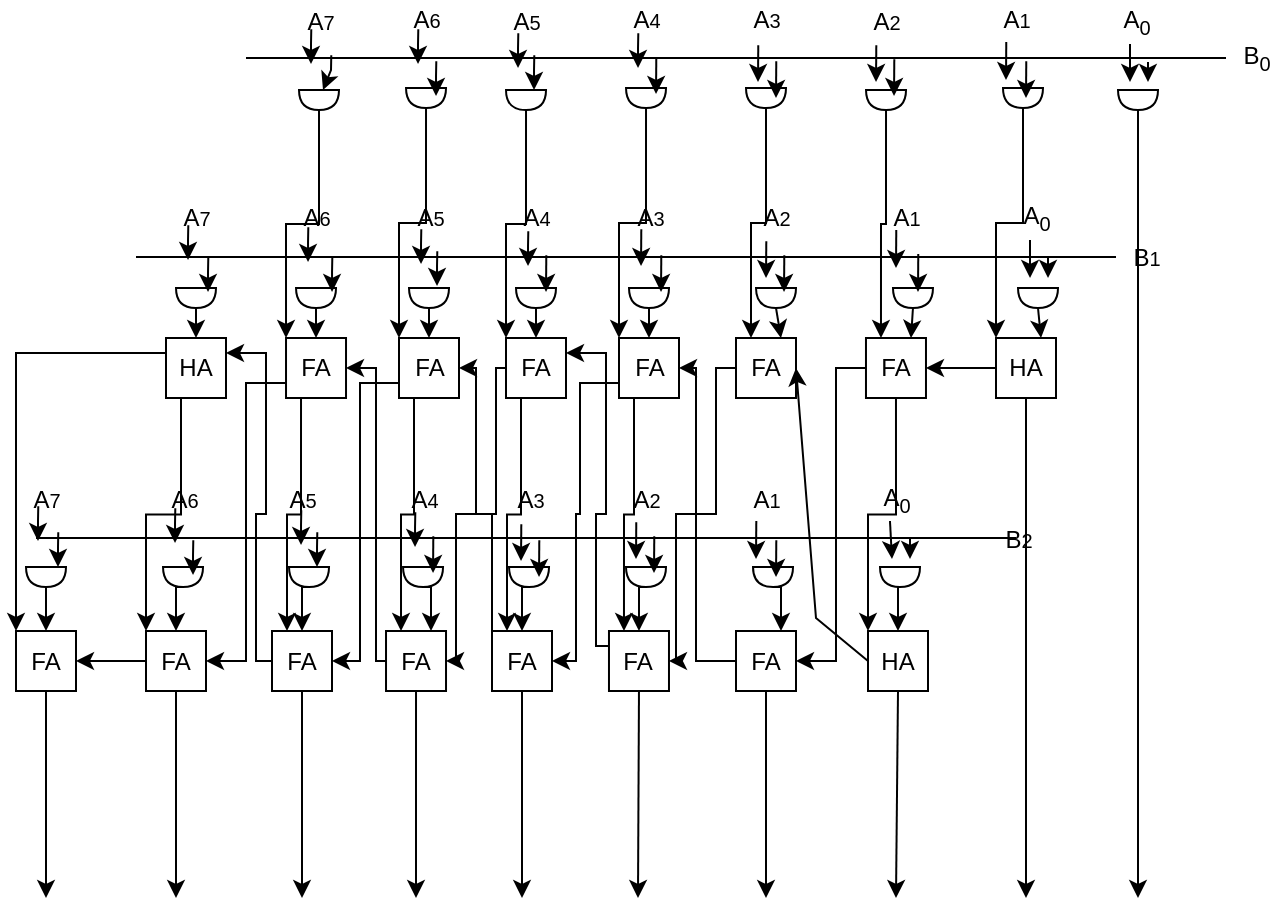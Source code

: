 <mxfile version="20.0.3" type="device"><diagram id="r0BHar3qwV59_Dzv_xej" name="Page-1"><mxGraphModel dx="1042" dy="518" grid="1" gridSize="10" guides="1" tooltips="1" connect="1" arrows="1" fold="1" page="1" pageScale="1" pageWidth="827" pageHeight="1169" math="0" shadow="0"><root><mxCell id="0"/><mxCell id="1" parent="0"/><mxCell id="f47VKZK4qj-E-9FwaQjD-2" value="A&lt;span style=&quot;font-size: 10px;&quot;&gt;4&lt;/span&gt;" style="text;html=1;align=center;verticalAlign=middle;resizable=0;points=[];autosize=1;strokeColor=none;fillColor=none;" parent="1" vertex="1"><mxGeometry x="330.01" y="151" width="30" height="20" as="geometry"/></mxCell><mxCell id="f47VKZK4qj-E-9FwaQjD-3" value="A&lt;sub&gt;0&lt;/sub&gt;" style="text;html=1;align=center;verticalAlign=middle;resizable=0;points=[];autosize=1;strokeColor=none;fillColor=none;" parent="1" vertex="1"><mxGeometry x="575" y="152" width="30" height="20" as="geometry"/></mxCell><mxCell id="f47VKZK4qj-E-9FwaQjD-4" value="A&lt;span style=&quot;font-size: 10px;&quot;&gt;5&lt;/span&gt;" style="text;html=1;align=center;verticalAlign=middle;resizable=0;points=[];autosize=1;strokeColor=none;fillColor=none;" parent="1" vertex="1"><mxGeometry x="270.01" y="152" width="30" height="20" as="geometry"/></mxCell><mxCell id="f47VKZK4qj-E-9FwaQjD-5" value="A&lt;span style=&quot;font-size: 10px;&quot;&gt;3&lt;/span&gt;" style="text;html=1;align=center;verticalAlign=middle;resizable=0;points=[];autosize=1;strokeColor=none;fillColor=none;" parent="1" vertex="1"><mxGeometry x="390" y="151" width="30" height="20" as="geometry"/></mxCell><mxCell id="f47VKZK4qj-E-9FwaQjD-6" value="A&lt;span style=&quot;font-size: 10px;&quot;&gt;2&lt;/span&gt;" style="text;html=1;align=center;verticalAlign=middle;resizable=0;points=[];autosize=1;strokeColor=none;fillColor=none;" parent="1" vertex="1"><mxGeometry x="450.01" y="152" width="30" height="20" as="geometry"/></mxCell><mxCell id="f47VKZK4qj-E-9FwaQjD-7" value="A&lt;span style=&quot;font-size: 10px;&quot;&gt;1&lt;/span&gt;" style="text;html=1;align=center;verticalAlign=middle;resizable=0;points=[];autosize=1;strokeColor=none;fillColor=none;" parent="1" vertex="1"><mxGeometry x="515" y="151" width="30" height="20" as="geometry"/></mxCell><mxCell id="f47VKZK4qj-E-9FwaQjD-10" value="A&lt;span style=&quot;font-size: 10px;&quot;&gt;6&lt;/span&gt;" style="text;html=1;align=center;verticalAlign=middle;resizable=0;points=[];autosize=1;strokeColor=none;fillColor=none;" parent="1" vertex="1"><mxGeometry x="220.01" y="151" width="30" height="20" as="geometry"/></mxCell><mxCell id="f47VKZK4qj-E-9FwaQjD-11" value="A&lt;span style=&quot;font-size: 10px;&quot;&gt;7&lt;br&gt;&lt;/span&gt;" style="text;html=1;align=center;verticalAlign=middle;resizable=0;points=[];autosize=1;strokeColor=none;fillColor=none;" parent="1" vertex="1"><mxGeometry x="166.5" y="152" width="30" height="20" as="geometry"/></mxCell><mxCell id="f47VKZK4qj-E-9FwaQjD-14" value="B&lt;sub&gt;0&lt;/sub&gt;" style="text;html=1;align=center;verticalAlign=middle;resizable=0;points=[];autosize=1;strokeColor=none;fillColor=none;" parent="1" vertex="1"><mxGeometry x="635" y="170" width="30" height="20" as="geometry"/></mxCell><mxCell id="f47VKZK4qj-E-9FwaQjD-15" value="B&lt;span style=&quot;font-size: 10px;&quot;&gt;1&lt;/span&gt;" style="text;html=1;align=center;verticalAlign=middle;resizable=0;points=[];autosize=1;strokeColor=none;fillColor=none;" parent="1" vertex="1"><mxGeometry x="580" y="270" width="30" height="20" as="geometry"/></mxCell><mxCell id="f47VKZK4qj-E-9FwaQjD-16" value="B&lt;span style=&quot;font-size: 10px;&quot;&gt;2&lt;/span&gt;" style="text;html=1;align=center;verticalAlign=middle;resizable=0;points=[];autosize=1;strokeColor=none;fillColor=none;" parent="1" vertex="1"><mxGeometry x="516" y="410.5" width="30" height="20" as="geometry"/></mxCell><mxCell id="f47VKZK4qj-E-9FwaQjD-17" value="" style="shape=or;whiteSpace=wrap;html=1;rotation=90;" parent="1" vertex="1"><mxGeometry x="586" y="191" width="10" height="20" as="geometry"/></mxCell><mxCell id="Sw22v2X08X9uYUbsAO6D-50" style="edgeStyle=orthogonalEdgeStyle;rounded=0;orthogonalLoop=1;jettySize=auto;html=1;exitX=1;exitY=0.5;exitDx=0;exitDy=0;exitPerimeter=0;entryX=0;entryY=0;entryDx=0;entryDy=0;" parent="1" source="f47VKZK4qj-E-9FwaQjD-20" target="f47VKZK4qj-E-9FwaQjD-63" edge="1"><mxGeometry relative="1" as="geometry"/></mxCell><mxCell id="f47VKZK4qj-E-9FwaQjD-20" value="" style="shape=or;whiteSpace=wrap;html=1;rotation=90;" parent="1" vertex="1"><mxGeometry x="528.5" y="190" width="10" height="20" as="geometry"/></mxCell><mxCell id="Sw22v2X08X9uYUbsAO6D-52" style="edgeStyle=orthogonalEdgeStyle;rounded=0;orthogonalLoop=1;jettySize=auto;html=1;exitX=1;exitY=0.5;exitDx=0;exitDy=0;exitPerimeter=0;entryX=0.25;entryY=0;entryDx=0;entryDy=0;" parent="1" source="f47VKZK4qj-E-9FwaQjD-21" target="f47VKZK4qj-E-9FwaQjD-64" edge="1"><mxGeometry relative="1" as="geometry"/></mxCell><mxCell id="f47VKZK4qj-E-9FwaQjD-21" value="" style="shape=or;whiteSpace=wrap;html=1;rotation=90;" parent="1" vertex="1"><mxGeometry x="460.01" y="191" width="10" height="20" as="geometry"/></mxCell><mxCell id="Sw22v2X08X9uYUbsAO6D-53" style="edgeStyle=orthogonalEdgeStyle;rounded=0;orthogonalLoop=1;jettySize=auto;html=1;exitX=1;exitY=0.5;exitDx=0;exitDy=0;exitPerimeter=0;entryX=0.25;entryY=0;entryDx=0;entryDy=0;" parent="1" source="f47VKZK4qj-E-9FwaQjD-22" target="f47VKZK4qj-E-9FwaQjD-66" edge="1"><mxGeometry relative="1" as="geometry"/></mxCell><mxCell id="f47VKZK4qj-E-9FwaQjD-22" value="" style="shape=or;whiteSpace=wrap;html=1;rotation=90;" parent="1" vertex="1"><mxGeometry x="400" y="190" width="10" height="20" as="geometry"/></mxCell><mxCell id="Sw22v2X08X9uYUbsAO6D-54" style="edgeStyle=orthogonalEdgeStyle;rounded=0;orthogonalLoop=1;jettySize=auto;html=1;exitX=1;exitY=0.5;exitDx=0;exitDy=0;exitPerimeter=0;entryX=0;entryY=0;entryDx=0;entryDy=0;" parent="1" source="f47VKZK4qj-E-9FwaQjD-23" target="f47VKZK4qj-E-9FwaQjD-67" edge="1"><mxGeometry relative="1" as="geometry"/></mxCell><mxCell id="f47VKZK4qj-E-9FwaQjD-23" value="" style="shape=or;whiteSpace=wrap;html=1;rotation=90;" parent="1" vertex="1"><mxGeometry x="340.01" y="190" width="10" height="20" as="geometry"/></mxCell><mxCell id="Sw22v2X08X9uYUbsAO6D-55" style="edgeStyle=orthogonalEdgeStyle;rounded=0;orthogonalLoop=1;jettySize=auto;html=1;exitX=1;exitY=0.5;exitDx=0;exitDy=0;exitPerimeter=0;entryX=0;entryY=0;entryDx=0;entryDy=0;" parent="1" source="f47VKZK4qj-E-9FwaQjD-24" target="f47VKZK4qj-E-9FwaQjD-68" edge="1"><mxGeometry relative="1" as="geometry"/></mxCell><mxCell id="f47VKZK4qj-E-9FwaQjD-24" value="" style="shape=or;whiteSpace=wrap;html=1;rotation=90;" parent="1" vertex="1"><mxGeometry x="280.01" y="191" width="10" height="20" as="geometry"/></mxCell><mxCell id="Sw22v2X08X9uYUbsAO6D-56" style="edgeStyle=orthogonalEdgeStyle;rounded=0;orthogonalLoop=1;jettySize=auto;html=1;exitX=1;exitY=0.5;exitDx=0;exitDy=0;exitPerimeter=0;entryX=0;entryY=0;entryDx=0;entryDy=0;" parent="1" source="f47VKZK4qj-E-9FwaQjD-25" target="f47VKZK4qj-E-9FwaQjD-69" edge="1"><mxGeometry relative="1" as="geometry"/></mxCell><mxCell id="f47VKZK4qj-E-9FwaQjD-25" value="" style="shape=or;whiteSpace=wrap;html=1;rotation=90;" parent="1" vertex="1"><mxGeometry x="230.01" y="190" width="10" height="20" as="geometry"/></mxCell><mxCell id="Sw22v2X08X9uYUbsAO6D-57" style="edgeStyle=orthogonalEdgeStyle;rounded=0;orthogonalLoop=1;jettySize=auto;html=1;exitX=1;exitY=0.5;exitDx=0;exitDy=0;exitPerimeter=0;entryX=0;entryY=0;entryDx=0;entryDy=0;" parent="1" source="f47VKZK4qj-E-9FwaQjD-26" target="f47VKZK4qj-E-9FwaQjD-70" edge="1"><mxGeometry relative="1" as="geometry"/></mxCell><mxCell id="f47VKZK4qj-E-9FwaQjD-26" value="" style="shape=or;whiteSpace=wrap;html=1;rotation=90;" parent="1" vertex="1"><mxGeometry x="176.5" y="191" width="10" height="20" as="geometry"/></mxCell><mxCell id="f47VKZK4qj-E-9FwaQjD-27" value="" style="shape=or;whiteSpace=wrap;html=1;rotation=90;" parent="1" vertex="1"><mxGeometry x="536" y="290" width="10" height="20" as="geometry"/></mxCell><mxCell id="f47VKZK4qj-E-9FwaQjD-28" value="" style="shape=or;whiteSpace=wrap;html=1;rotation=90;" parent="1" vertex="1"><mxGeometry x="473.49" y="290" width="10" height="20" as="geometry"/></mxCell><mxCell id="f47VKZK4qj-E-9FwaQjD-29" value="" style="shape=or;whiteSpace=wrap;html=1;rotation=90;" parent="1" vertex="1"><mxGeometry x="405" y="290" width="10" height="20" as="geometry"/></mxCell><mxCell id="Sw22v2X08X9uYUbsAO6D-62" style="edgeStyle=orthogonalEdgeStyle;rounded=0;orthogonalLoop=1;jettySize=auto;html=1;exitX=1;exitY=0.5;exitDx=0;exitDy=0;exitPerimeter=0;entryX=0.5;entryY=0;entryDx=0;entryDy=0;" parent="1" source="f47VKZK4qj-E-9FwaQjD-30" target="f47VKZK4qj-E-9FwaQjD-67" edge="1"><mxGeometry relative="1" as="geometry"/></mxCell><mxCell id="f47VKZK4qj-E-9FwaQjD-30" value="" style="shape=or;whiteSpace=wrap;html=1;rotation=90;" parent="1" vertex="1"><mxGeometry x="341.5" y="290" width="10" height="20" as="geometry"/></mxCell><mxCell id="Sw22v2X08X9uYUbsAO6D-61" style="edgeStyle=orthogonalEdgeStyle;rounded=0;orthogonalLoop=1;jettySize=auto;html=1;exitX=1;exitY=0.5;exitDx=0;exitDy=0;exitPerimeter=0;entryX=0.5;entryY=0;entryDx=0;entryDy=0;" parent="1" source="f47VKZK4qj-E-9FwaQjD-31" target="f47VKZK4qj-E-9FwaQjD-68" edge="1"><mxGeometry relative="1" as="geometry"/></mxCell><mxCell id="f47VKZK4qj-E-9FwaQjD-31" value="" style="shape=or;whiteSpace=wrap;html=1;rotation=90;" parent="1" vertex="1"><mxGeometry x="285" y="290" width="10" height="20" as="geometry"/></mxCell><mxCell id="Sw22v2X08X9uYUbsAO6D-60" style="edgeStyle=orthogonalEdgeStyle;rounded=0;orthogonalLoop=1;jettySize=auto;html=1;exitX=1;exitY=0.5;exitDx=0;exitDy=0;exitPerimeter=0;entryX=0.5;entryY=0;entryDx=0;entryDy=0;" parent="1" source="f47VKZK4qj-E-9FwaQjD-32" target="f47VKZK4qj-E-9FwaQjD-69" edge="1"><mxGeometry relative="1" as="geometry"/></mxCell><mxCell id="f47VKZK4qj-E-9FwaQjD-32" value="" style="shape=or;whiteSpace=wrap;html=1;rotation=90;" parent="1" vertex="1"><mxGeometry x="231.5" y="290" width="10" height="20" as="geometry"/></mxCell><mxCell id="Sw22v2X08X9uYUbsAO6D-59" style="edgeStyle=orthogonalEdgeStyle;rounded=0;orthogonalLoop=1;jettySize=auto;html=1;exitX=1;exitY=0.5;exitDx=0;exitDy=0;exitPerimeter=0;entryX=0.5;entryY=0;entryDx=0;entryDy=0;" parent="1" source="f47VKZK4qj-E-9FwaQjD-33" target="f47VKZK4qj-E-9FwaQjD-70" edge="1"><mxGeometry relative="1" as="geometry"/></mxCell><mxCell id="f47VKZK4qj-E-9FwaQjD-33" value="" style="shape=or;whiteSpace=wrap;html=1;rotation=90;" parent="1" vertex="1"><mxGeometry x="175.01" y="290" width="10" height="20" as="geometry"/></mxCell><mxCell id="Sw22v2X08X9uYUbsAO6D-58" style="edgeStyle=orthogonalEdgeStyle;rounded=0;orthogonalLoop=1;jettySize=auto;html=1;exitX=1;exitY=0.5;exitDx=0;exitDy=0;exitPerimeter=0;entryX=0.5;entryY=0;entryDx=0;entryDy=0;" parent="1" source="f47VKZK4qj-E-9FwaQjD-34" target="f47VKZK4qj-E-9FwaQjD-72" edge="1"><mxGeometry relative="1" as="geometry"/></mxCell><mxCell id="f47VKZK4qj-E-9FwaQjD-34" value="" style="shape=or;whiteSpace=wrap;html=1;rotation=90;" parent="1" vertex="1"><mxGeometry x="115" y="290" width="10" height="20" as="geometry"/></mxCell><mxCell id="f47VKZK4qj-E-9FwaQjD-44" value="" style="endArrow=classic;html=1;rounded=0;exitX=0.4;exitY=1.05;exitDx=0;exitDy=0;exitPerimeter=0;" parent="1" source="f47VKZK4qj-E-9FwaQjD-3" edge="1"><mxGeometry width="50" height="50" relative="1" as="geometry"><mxPoint x="525" y="342" as="sourcePoint"/><mxPoint x="587" y="192" as="targetPoint"/></mxGeometry></mxCell><mxCell id="f47VKZK4qj-E-9FwaQjD-45" value="" style="endArrow=classic;html=1;rounded=0;" parent="1" edge="1"><mxGeometry width="50" height="50" relative="1" as="geometry"><mxPoint x="596" y="182" as="sourcePoint"/><mxPoint x="596" y="192" as="targetPoint"/><Array as="points"><mxPoint x="596" y="192"/></Array></mxGeometry></mxCell><mxCell id="f47VKZK4qj-E-9FwaQjD-47" value="" style="endArrow=classic;html=1;rounded=0;exitX=0.338;exitY=1.05;exitDx=0;exitDy=0;exitPerimeter=0;" parent="1" source="f47VKZK4qj-E-9FwaQjD-7" edge="1"><mxGeometry width="50" height="50" relative="1" as="geometry"><mxPoint x="505" y="191" as="sourcePoint"/><mxPoint x="525" y="191" as="targetPoint"/></mxGeometry></mxCell><mxCell id="f47VKZK4qj-E-9FwaQjD-48" value="" style="endArrow=classic;html=1;rounded=0;exitX=0.338;exitY=1.079;exitDx=0;exitDy=0;exitPerimeter=0;" parent="1" source="f47VKZK4qj-E-9FwaQjD-6" edge="1"><mxGeometry width="50" height="50" relative="1" as="geometry"><mxPoint x="480.01" y="192" as="sourcePoint"/><mxPoint x="460.01" y="192" as="targetPoint"/></mxGeometry></mxCell><mxCell id="f47VKZK4qj-E-9FwaQjD-49" value="" style="endArrow=classic;html=1;rounded=0;exitX=0.338;exitY=1.079;exitDx=0;exitDy=0;exitPerimeter=0;" parent="1" edge="1"><mxGeometry width="50" height="50" relative="1" as="geometry"><mxPoint x="401.14" y="173.58" as="sourcePoint"/><mxPoint x="401" y="192" as="targetPoint"/></mxGeometry></mxCell><mxCell id="f47VKZK4qj-E-9FwaQjD-50" value="" style="endArrow=classic;html=1;rounded=0;exitX=0.338;exitY=1.079;exitDx=0;exitDy=0;exitPerimeter=0;" parent="1" edge="1"><mxGeometry width="50" height="50" relative="1" as="geometry"><mxPoint x="410.14" y="181.58" as="sourcePoint"/><mxPoint x="410" y="200" as="targetPoint"/></mxGeometry></mxCell><mxCell id="f47VKZK4qj-E-9FwaQjD-51" value="" style="endArrow=classic;html=1;rounded=0;exitX=0.338;exitY=1.079;exitDx=0;exitDy=0;exitPerimeter=0;" parent="1" edge="1"><mxGeometry width="50" height="50" relative="1" as="geometry"><mxPoint x="469.15" y="180.58" as="sourcePoint"/><mxPoint x="469.01" y="199" as="targetPoint"/></mxGeometry></mxCell><mxCell id="f47VKZK4qj-E-9FwaQjD-52" value="" style="endArrow=classic;html=1;rounded=0;exitX=0.338;exitY=1.079;exitDx=0;exitDy=0;exitPerimeter=0;" parent="1" edge="1"><mxGeometry width="50" height="50" relative="1" as="geometry"><mxPoint x="535.14" y="181.58" as="sourcePoint"/><mxPoint x="535" y="200" as="targetPoint"/></mxGeometry></mxCell><mxCell id="f47VKZK4qj-E-9FwaQjD-53" value="" style="endArrow=classic;html=1;rounded=0;exitX=0.338;exitY=1.079;exitDx=0;exitDy=0;exitPerimeter=0;jumpSize=12;" parent="1" edge="1"><mxGeometry width="50" height="50" relative="1" as="geometry"><mxPoint x="350.15" y="179.58" as="sourcePoint"/><mxPoint x="350.01" y="198" as="targetPoint"/></mxGeometry></mxCell><mxCell id="f47VKZK4qj-E-9FwaQjD-54" value="" style="endArrow=classic;html=1;rounded=0;exitX=0.338;exitY=1.079;exitDx=0;exitDy=0;exitPerimeter=0;jumpSize=11;" parent="1" edge="1"><mxGeometry width="50" height="50" relative="1" as="geometry"><mxPoint x="341.15" y="167.58" as="sourcePoint"/><mxPoint x="341.01" y="185" as="targetPoint"/><Array as="points"><mxPoint x="341.01" y="175"/></Array></mxGeometry></mxCell><mxCell id="f47VKZK4qj-E-9FwaQjD-55" value="" style="endArrow=classic;html=1;rounded=0;exitX=0.338;exitY=1.079;exitDx=0;exitDy=0;exitPerimeter=0;jumpSize=11;" parent="1" edge="1"><mxGeometry width="50" height="50" relative="1" as="geometry"><mxPoint x="289.15" y="178.58" as="sourcePoint"/><mxPoint x="289.01" y="196" as="targetPoint"/><Array as="points"><mxPoint x="289.01" y="186"/></Array></mxGeometry></mxCell><mxCell id="f47VKZK4qj-E-9FwaQjD-56" value="" style="endArrow=classic;html=1;rounded=0;exitX=0.338;exitY=1.079;exitDx=0;exitDy=0;exitPerimeter=0;jumpSize=11;" parent="1" edge="1"><mxGeometry width="50" height="50" relative="1" as="geometry"><mxPoint x="281.15" y="167.58" as="sourcePoint"/><mxPoint x="281.01" y="185" as="targetPoint"/><Array as="points"><mxPoint x="281.01" y="175"/></Array></mxGeometry></mxCell><mxCell id="f47VKZK4qj-E-9FwaQjD-57" value="" style="endArrow=classic;html=1;rounded=0;exitX=0.338;exitY=1.079;exitDx=0;exitDy=0;exitPerimeter=0;jumpSize=11;" parent="1" edge="1"><mxGeometry width="50" height="50" relative="1" as="geometry"><mxPoint x="240.15" y="181.58" as="sourcePoint"/><mxPoint x="240.01" y="199" as="targetPoint"/><Array as="points"><mxPoint x="240.01" y="189"/></Array></mxGeometry></mxCell><mxCell id="f47VKZK4qj-E-9FwaQjD-60" value="" style="endArrow=classic;html=1;rounded=0;exitX=0.338;exitY=1.079;exitDx=0;exitDy=0;exitPerimeter=0;jumpSize=11;" parent="1" edge="1"><mxGeometry width="50" height="50" relative="1" as="geometry"><mxPoint x="231.15" y="165.58" as="sourcePoint"/><mxPoint x="231.01" y="183" as="targetPoint"/><Array as="points"><mxPoint x="231.01" y="173"/></Array></mxGeometry></mxCell><mxCell id="f47VKZK4qj-E-9FwaQjD-61" value="" style="endArrow=classic;html=1;rounded=0;exitX=0.338;exitY=1.079;exitDx=0;exitDy=0;exitPerimeter=0;jumpSize=11;" parent="1" edge="1"><mxGeometry width="50" height="50" relative="1" as="geometry"><mxPoint x="177.64" y="165.58" as="sourcePoint"/><mxPoint x="177.5" y="183" as="targetPoint"/><Array as="points"><mxPoint x="177.5" y="173"/></Array></mxGeometry></mxCell><mxCell id="f47VKZK4qj-E-9FwaQjD-62" value="" style="endArrow=classic;html=1;rounded=0;exitX=0.338;exitY=1.079;exitDx=0;exitDy=0;exitPerimeter=0;jumpSize=11;" parent="1" target="f47VKZK4qj-E-9FwaQjD-26" edge="1"><mxGeometry width="50" height="50" relative="1" as="geometry"><mxPoint x="187.64" y="178.58" as="sourcePoint"/><mxPoint x="187.5" y="196" as="targetPoint"/><Array as="points"><mxPoint x="187.5" y="186"/></Array></mxGeometry></mxCell><mxCell id="f47VKZK4qj-E-9FwaQjD-63" value="HA" style="rounded=0;whiteSpace=wrap;html=1;" parent="1" vertex="1"><mxGeometry x="520" y="320" width="30" height="30" as="geometry"/></mxCell><mxCell id="Sw22v2X08X9uYUbsAO6D-13" style="edgeStyle=orthogonalEdgeStyle;rounded=0;orthogonalLoop=1;jettySize=auto;html=1;exitX=0.5;exitY=1;exitDx=0;exitDy=0;entryX=0;entryY=0;entryDx=0;entryDy=0;" parent="1" source="f47VKZK4qj-E-9FwaQjD-64" target="iwn3af5ltd_q6KTBFQcG-1" edge="1"><mxGeometry relative="1" as="geometry"/></mxCell><mxCell id="h-2_EWx4_7aU5vZA0EyX-3" style="edgeStyle=orthogonalEdgeStyle;rounded=0;orthogonalLoop=1;jettySize=auto;html=1;exitX=0;exitY=0.5;exitDx=0;exitDy=0;entryX=1;entryY=0.5;entryDx=0;entryDy=0;" edge="1" parent="1" source="f47VKZK4qj-E-9FwaQjD-64" target="f47VKZK4qj-E-9FwaQjD-75"><mxGeometry relative="1" as="geometry"><Array as="points"><mxPoint x="440" y="335"/><mxPoint x="440" y="482"/></Array></mxGeometry></mxCell><mxCell id="f47VKZK4qj-E-9FwaQjD-64" value="FA" style="rounded=0;whiteSpace=wrap;html=1;" parent="1" vertex="1"><mxGeometry x="454.99" y="320" width="30" height="30" as="geometry"/></mxCell><mxCell id="h-2_EWx4_7aU5vZA0EyX-2" style="edgeStyle=orthogonalEdgeStyle;rounded=0;orthogonalLoop=1;jettySize=auto;html=1;exitX=0;exitY=0.5;exitDx=0;exitDy=0;entryX=1;entryY=0.5;entryDx=0;entryDy=0;" edge="1" parent="1" source="f47VKZK4qj-E-9FwaQjD-66" target="f47VKZK4qj-E-9FwaQjD-76"><mxGeometry relative="1" as="geometry"><Array as="points"><mxPoint x="380" y="335"/><mxPoint x="380" y="408"/><mxPoint x="360" y="408"/><mxPoint x="360" y="482"/></Array></mxGeometry></mxCell><mxCell id="f47VKZK4qj-E-9FwaQjD-66" value="FA" style="rounded=0;whiteSpace=wrap;html=1;" parent="1" vertex="1"><mxGeometry x="390" y="320" width="30" height="30" as="geometry"/></mxCell><mxCell id="h-2_EWx4_7aU5vZA0EyX-6" style="edgeStyle=orthogonalEdgeStyle;rounded=0;orthogonalLoop=1;jettySize=auto;html=1;exitX=0.25;exitY=1;exitDx=0;exitDy=0;entryX=0.25;entryY=0;entryDx=0;entryDy=0;" edge="1" parent="1" source="f47VKZK4qj-E-9FwaQjD-67" target="f47VKZK4qj-E-9FwaQjD-76"><mxGeometry relative="1" as="geometry"/></mxCell><mxCell id="h-2_EWx4_7aU5vZA0EyX-25" style="edgeStyle=orthogonalEdgeStyle;rounded=0;orthogonalLoop=1;jettySize=auto;html=1;exitX=0;exitY=0.75;exitDx=0;exitDy=0;entryX=1;entryY=0.5;entryDx=0;entryDy=0;" edge="1" parent="1" source="f47VKZK4qj-E-9FwaQjD-67" target="f47VKZK4qj-E-9FwaQjD-77"><mxGeometry relative="1" as="geometry"><Array as="points"><mxPoint x="312" y="343"/><mxPoint x="312" y="408"/><mxPoint x="310" y="408"/><mxPoint x="310" y="482"/></Array></mxGeometry></mxCell><mxCell id="f47VKZK4qj-E-9FwaQjD-67" value="FA" style="rounded=0;whiteSpace=wrap;html=1;" parent="1" vertex="1"><mxGeometry x="331.5" y="320" width="30" height="30" as="geometry"/></mxCell><mxCell id="h-2_EWx4_7aU5vZA0EyX-7" style="edgeStyle=orthogonalEdgeStyle;rounded=0;orthogonalLoop=1;jettySize=auto;html=1;exitX=0.25;exitY=1;exitDx=0;exitDy=0;entryX=0.25;entryY=0;entryDx=0;entryDy=0;" edge="1" parent="1" source="f47VKZK4qj-E-9FwaQjD-68" target="f47VKZK4qj-E-9FwaQjD-77"><mxGeometry relative="1" as="geometry"/></mxCell><mxCell id="h-2_EWx4_7aU5vZA0EyX-9" style="edgeStyle=orthogonalEdgeStyle;rounded=0;orthogonalLoop=1;jettySize=auto;html=1;exitX=0;exitY=0.5;exitDx=0;exitDy=0;entryX=1;entryY=0.5;entryDx=0;entryDy=0;" edge="1" parent="1" source="f47VKZK4qj-E-9FwaQjD-68" target="f47VKZK4qj-E-9FwaQjD-78"><mxGeometry relative="1" as="geometry"><Array as="points"><mxPoint x="270" y="335"/><mxPoint x="270" y="408"/><mxPoint x="250" y="408"/><mxPoint x="250" y="482"/></Array></mxGeometry></mxCell><mxCell id="f47VKZK4qj-E-9FwaQjD-68" value="FA" style="rounded=0;whiteSpace=wrap;html=1;" parent="1" vertex="1"><mxGeometry x="275" y="320" width="30" height="30" as="geometry"/></mxCell><mxCell id="h-2_EWx4_7aU5vZA0EyX-10" style="edgeStyle=orthogonalEdgeStyle;rounded=0;orthogonalLoop=1;jettySize=auto;html=1;exitX=0.25;exitY=1;exitDx=0;exitDy=0;entryX=0.25;entryY=0;entryDx=0;entryDy=0;" edge="1" parent="1" source="f47VKZK4qj-E-9FwaQjD-69" target="f47VKZK4qj-E-9FwaQjD-78"><mxGeometry relative="1" as="geometry"/></mxCell><mxCell id="h-2_EWx4_7aU5vZA0EyX-24" style="edgeStyle=orthogonalEdgeStyle;rounded=0;orthogonalLoop=1;jettySize=auto;html=1;exitX=0;exitY=0.75;exitDx=0;exitDy=0;entryX=1;entryY=0.5;entryDx=0;entryDy=0;" edge="1" parent="1" source="f47VKZK4qj-E-9FwaQjD-69" target="f47VKZK4qj-E-9FwaQjD-79"><mxGeometry relative="1" as="geometry"><Array as="points"><mxPoint x="202" y="343"/><mxPoint x="202" y="482"/></Array></mxGeometry></mxCell><mxCell id="f47VKZK4qj-E-9FwaQjD-69" value="FA" style="rounded=0;whiteSpace=wrap;html=1;" parent="1" vertex="1"><mxGeometry x="221.5" y="320" width="30" height="30" as="geometry"/></mxCell><mxCell id="h-2_EWx4_7aU5vZA0EyX-13" style="edgeStyle=orthogonalEdgeStyle;rounded=0;orthogonalLoop=1;jettySize=auto;html=1;exitX=0.25;exitY=1;exitDx=0;exitDy=0;entryX=0.25;entryY=0;entryDx=0;entryDy=0;" edge="1" parent="1" source="f47VKZK4qj-E-9FwaQjD-70" target="f47VKZK4qj-E-9FwaQjD-79"><mxGeometry relative="1" as="geometry"/></mxCell><mxCell id="h-2_EWx4_7aU5vZA0EyX-22" style="edgeStyle=orthogonalEdgeStyle;rounded=0;orthogonalLoop=1;jettySize=auto;html=1;exitX=0;exitY=0.75;exitDx=0;exitDy=0;entryX=1;entryY=0.5;entryDx=0;entryDy=0;" edge="1" parent="1" source="f47VKZK4qj-E-9FwaQjD-70" target="f47VKZK4qj-E-9FwaQjD-80"><mxGeometry relative="1" as="geometry"/></mxCell><mxCell id="f47VKZK4qj-E-9FwaQjD-70" value="FA" style="rounded=0;whiteSpace=wrap;html=1;" parent="1" vertex="1"><mxGeometry x="165.01" y="320" width="30" height="30" as="geometry"/></mxCell><mxCell id="Sw22v2X08X9uYUbsAO6D-49" style="edgeStyle=orthogonalEdgeStyle;rounded=0;orthogonalLoop=1;jettySize=auto;html=1;exitX=0;exitY=0.25;exitDx=0;exitDy=0;entryX=0;entryY=0;entryDx=0;entryDy=0;" parent="1" source="f47VKZK4qj-E-9FwaQjD-72" target="iwn3af5ltd_q6KTBFQcG-2" edge="1"><mxGeometry relative="1" as="geometry"/></mxCell><mxCell id="h-2_EWx4_7aU5vZA0EyX-16" style="edgeStyle=orthogonalEdgeStyle;rounded=0;orthogonalLoop=1;jettySize=auto;html=1;exitX=0.25;exitY=1;exitDx=0;exitDy=0;entryX=0;entryY=0;entryDx=0;entryDy=0;" edge="1" parent="1" source="f47VKZK4qj-E-9FwaQjD-72" target="f47VKZK4qj-E-9FwaQjD-80"><mxGeometry relative="1" as="geometry"/></mxCell><mxCell id="f47VKZK4qj-E-9FwaQjD-72" value="HA" style="rounded=0;whiteSpace=wrap;html=1;" parent="1" vertex="1"><mxGeometry x="105" y="320" width="30" height="30" as="geometry"/></mxCell><mxCell id="Sw22v2X08X9uYUbsAO6D-18" style="edgeStyle=orthogonalEdgeStyle;rounded=0;orthogonalLoop=1;jettySize=auto;html=1;exitX=0.5;exitY=1;exitDx=0;exitDy=0;" parent="1" source="f47VKZK4qj-E-9FwaQjD-75" edge="1"><mxGeometry relative="1" as="geometry"><mxPoint x="405" y="600" as="targetPoint"/></mxGeometry></mxCell><mxCell id="h-2_EWx4_7aU5vZA0EyX-1" style="edgeStyle=orthogonalEdgeStyle;rounded=0;orthogonalLoop=1;jettySize=auto;html=1;exitX=0;exitY=0.5;exitDx=0;exitDy=0;entryX=1;entryY=0.5;entryDx=0;entryDy=0;" edge="1" parent="1" source="f47VKZK4qj-E-9FwaQjD-75" target="f47VKZK4qj-E-9FwaQjD-67"><mxGeometry relative="1" as="geometry"><Array as="points"><mxPoint x="370" y="482"/><mxPoint x="370" y="335"/></Array></mxGeometry></mxCell><mxCell id="f47VKZK4qj-E-9FwaQjD-75" value="FA" style="rounded=0;whiteSpace=wrap;html=1;" parent="1" vertex="1"><mxGeometry x="390" y="466.5" width="30" height="30" as="geometry"/></mxCell><mxCell id="Sw22v2X08X9uYUbsAO6D-37" style="edgeStyle=orthogonalEdgeStyle;rounded=0;orthogonalLoop=1;jettySize=auto;html=1;exitX=0.5;exitY=1;exitDx=0;exitDy=0;" parent="1" source="f47VKZK4qj-E-9FwaQjD-76" edge="1"><mxGeometry relative="1" as="geometry"><mxPoint x="341" y="600" as="targetPoint"/></mxGeometry></mxCell><mxCell id="h-2_EWx4_7aU5vZA0EyX-26" style="edgeStyle=orthogonalEdgeStyle;rounded=0;orthogonalLoop=1;jettySize=auto;html=1;exitX=0;exitY=0.25;exitDx=0;exitDy=0;entryX=1;entryY=0.25;entryDx=0;entryDy=0;" edge="1" parent="1" source="f47VKZK4qj-E-9FwaQjD-76" target="f47VKZK4qj-E-9FwaQjD-68"><mxGeometry relative="1" as="geometry"><Array as="points"><mxPoint x="320" y="474"/><mxPoint x="320" y="408"/><mxPoint x="325" y="408"/><mxPoint x="325" y="328"/></Array></mxGeometry></mxCell><mxCell id="f47VKZK4qj-E-9FwaQjD-76" value="FA" style="rounded=0;whiteSpace=wrap;html=1;" parent="1" vertex="1"><mxGeometry x="326.49" y="466.5" width="30" height="30" as="geometry"/></mxCell><mxCell id="Sw22v2X08X9uYUbsAO6D-32" style="edgeStyle=orthogonalEdgeStyle;rounded=0;orthogonalLoop=1;jettySize=auto;html=1;exitX=0.5;exitY=1;exitDx=0;exitDy=0;" parent="1" source="f47VKZK4qj-E-9FwaQjD-77" edge="1"><mxGeometry relative="1" as="geometry"><mxPoint x="283" y="600" as="targetPoint"/></mxGeometry></mxCell><mxCell id="h-2_EWx4_7aU5vZA0EyX-8" style="edgeStyle=orthogonalEdgeStyle;rounded=0;orthogonalLoop=1;jettySize=auto;html=1;exitX=0;exitY=0.5;exitDx=0;exitDy=0;entryX=1;entryY=0.5;entryDx=0;entryDy=0;" edge="1" parent="1" source="f47VKZK4qj-E-9FwaQjD-77" target="f47VKZK4qj-E-9FwaQjD-69"><mxGeometry relative="1" as="geometry"><Array as="points"><mxPoint x="268" y="408"/><mxPoint x="260" y="408"/><mxPoint x="260" y="335"/></Array></mxGeometry></mxCell><mxCell id="f47VKZK4qj-E-9FwaQjD-77" value="FA" style="rounded=0;whiteSpace=wrap;html=1;" parent="1" vertex="1"><mxGeometry x="268" y="466.5" width="30" height="30" as="geometry"/></mxCell><mxCell id="Sw22v2X08X9uYUbsAO6D-33" style="edgeStyle=orthogonalEdgeStyle;rounded=0;orthogonalLoop=1;jettySize=auto;html=1;exitX=0.5;exitY=1;exitDx=0;exitDy=0;" parent="1" source="f47VKZK4qj-E-9FwaQjD-78" edge="1"><mxGeometry relative="1" as="geometry"><mxPoint x="230" y="600" as="targetPoint"/></mxGeometry></mxCell><mxCell id="h-2_EWx4_7aU5vZA0EyX-12" style="edgeStyle=orthogonalEdgeStyle;rounded=0;orthogonalLoop=1;jettySize=auto;html=1;exitX=0;exitY=0.5;exitDx=0;exitDy=0;entryX=1;entryY=0.5;entryDx=0;entryDy=0;" edge="1" parent="1" source="f47VKZK4qj-E-9FwaQjD-78" target="f47VKZK4qj-E-9FwaQjD-70"><mxGeometry relative="1" as="geometry"><Array as="points"><mxPoint x="210" y="482"/><mxPoint x="210" y="335"/></Array></mxGeometry></mxCell><mxCell id="f47VKZK4qj-E-9FwaQjD-78" value="FA" style="rounded=0;whiteSpace=wrap;html=1;" parent="1" vertex="1"><mxGeometry x="215.01" y="466.5" width="30" height="30" as="geometry"/></mxCell><mxCell id="Sw22v2X08X9uYUbsAO6D-34" style="edgeStyle=orthogonalEdgeStyle;rounded=0;orthogonalLoop=1;jettySize=auto;html=1;exitX=0.5;exitY=1;exitDx=0;exitDy=0;" parent="1" source="f47VKZK4qj-E-9FwaQjD-79" edge="1"><mxGeometry relative="1" as="geometry"><mxPoint x="173" y="600" as="targetPoint"/></mxGeometry></mxCell><mxCell id="h-2_EWx4_7aU5vZA0EyX-20" style="edgeStyle=orthogonalEdgeStyle;rounded=0;orthogonalLoop=1;jettySize=auto;html=1;exitX=0;exitY=0.5;exitDx=0;exitDy=0;entryX=1;entryY=0.25;entryDx=0;entryDy=0;" edge="1" parent="1" source="f47VKZK4qj-E-9FwaQjD-79" target="f47VKZK4qj-E-9FwaQjD-72"><mxGeometry relative="1" as="geometry"><Array as="points"><mxPoint x="150" y="482"/><mxPoint x="150" y="408"/><mxPoint x="155" y="408"/><mxPoint x="155" y="328"/></Array></mxGeometry></mxCell><mxCell id="f47VKZK4qj-E-9FwaQjD-79" value="FA" style="rounded=0;whiteSpace=wrap;html=1;" parent="1" vertex="1"><mxGeometry x="158" y="466.5" width="30" height="30" as="geometry"/></mxCell><mxCell id="Sw22v2X08X9uYUbsAO6D-35" style="edgeStyle=orthogonalEdgeStyle;rounded=0;orthogonalLoop=1;jettySize=auto;html=1;exitX=0.5;exitY=1;exitDx=0;exitDy=0;" parent="1" source="f47VKZK4qj-E-9FwaQjD-80" edge="1"><mxGeometry relative="1" as="geometry"><mxPoint x="110" y="600" as="targetPoint"/></mxGeometry></mxCell><mxCell id="h-2_EWx4_7aU5vZA0EyX-17" style="edgeStyle=orthogonalEdgeStyle;rounded=0;orthogonalLoop=1;jettySize=auto;html=1;exitX=0;exitY=0.5;exitDx=0;exitDy=0;entryX=1;entryY=0.5;entryDx=0;entryDy=0;" edge="1" parent="1" source="f47VKZK4qj-E-9FwaQjD-80" target="iwn3af5ltd_q6KTBFQcG-2"><mxGeometry relative="1" as="geometry"/></mxCell><mxCell id="f47VKZK4qj-E-9FwaQjD-80" value="FA" style="rounded=0;whiteSpace=wrap;html=1;" parent="1" vertex="1"><mxGeometry x="95" y="466.5" width="30" height="30" as="geometry"/></mxCell><mxCell id="f47VKZK4qj-E-9FwaQjD-100" value="A&lt;span style=&quot;font-size: 10px;&quot;&gt;4&lt;/span&gt;" style="text;html=1;align=center;verticalAlign=middle;resizable=0;points=[];autosize=1;strokeColor=none;fillColor=none;" parent="1" vertex="1"><mxGeometry x="275.01" y="250" width="30" height="20" as="geometry"/></mxCell><mxCell id="f47VKZK4qj-E-9FwaQjD-101" value="A&lt;sub&gt;0&lt;/sub&gt;" style="text;html=1;align=center;verticalAlign=middle;resizable=0;points=[];autosize=1;strokeColor=none;fillColor=none;" parent="1" vertex="1"><mxGeometry x="525.01" y="250" width="30" height="20" as="geometry"/></mxCell><mxCell id="f47VKZK4qj-E-9FwaQjD-102" value="A&lt;span style=&quot;font-size: 10px;&quot;&gt;5&lt;/span&gt;" style="text;html=1;align=center;verticalAlign=middle;resizable=0;points=[];autosize=1;strokeColor=none;fillColor=none;" parent="1" vertex="1"><mxGeometry x="221.51" y="250" width="30" height="20" as="geometry"/></mxCell><mxCell id="f47VKZK4qj-E-9FwaQjD-103" value="A&lt;span style=&quot;font-size: 10px;&quot;&gt;3&lt;/span&gt;" style="text;html=1;align=center;verticalAlign=middle;resizable=0;points=[];autosize=1;strokeColor=none;fillColor=none;" parent="1" vertex="1"><mxGeometry x="331.51" y="250" width="30" height="20" as="geometry"/></mxCell><mxCell id="f47VKZK4qj-E-9FwaQjD-104" value="A&lt;span style=&quot;font-size: 10px;&quot;&gt;2&lt;/span&gt;" style="text;html=1;align=center;verticalAlign=middle;resizable=0;points=[];autosize=1;strokeColor=none;fillColor=none;" parent="1" vertex="1"><mxGeometry x="395.01" y="250" width="30" height="20" as="geometry"/></mxCell><mxCell id="f47VKZK4qj-E-9FwaQjD-105" value="A&lt;span style=&quot;font-size: 10px;&quot;&gt;1&lt;/span&gt;" style="text;html=1;align=center;verticalAlign=middle;resizable=0;points=[];autosize=1;strokeColor=none;fillColor=none;" parent="1" vertex="1"><mxGeometry x="460" y="250" width="30" height="20" as="geometry"/></mxCell><mxCell id="f47VKZK4qj-E-9FwaQjD-106" value="A&lt;span style=&quot;font-size: 10px;&quot;&gt;6&lt;/span&gt;" style="text;html=1;align=center;verticalAlign=middle;resizable=0;points=[];autosize=1;strokeColor=none;fillColor=none;" parent="1" vertex="1"><mxGeometry x="165.02" y="250" width="30" height="20" as="geometry"/></mxCell><mxCell id="f47VKZK4qj-E-9FwaQjD-107" value="A&lt;span style=&quot;font-size: 10px;&quot;&gt;7&lt;br&gt;&lt;/span&gt;" style="text;html=1;align=center;verticalAlign=middle;resizable=0;points=[];autosize=1;strokeColor=none;fillColor=none;" parent="1" vertex="1"><mxGeometry x="105.01" y="250" width="30" height="20" as="geometry"/></mxCell><mxCell id="f47VKZK4qj-E-9FwaQjD-109" value="" style="endArrow=classic;html=1;rounded=0;exitX=0.4;exitY=1.05;exitDx=0;exitDy=0;exitPerimeter=0;" parent="1" source="f47VKZK4qj-E-9FwaQjD-101" edge="1"><mxGeometry width="50" height="50" relative="1" as="geometry"><mxPoint x="475.01" y="440" as="sourcePoint"/><mxPoint x="537.01" y="290" as="targetPoint"/></mxGeometry></mxCell><mxCell id="f47VKZK4qj-E-9FwaQjD-110" value="" style="endArrow=classic;html=1;rounded=0;" parent="1" edge="1"><mxGeometry width="50" height="50" relative="1" as="geometry"><mxPoint x="546.01" y="280" as="sourcePoint"/><mxPoint x="546.01" y="290" as="targetPoint"/><Array as="points"/></mxGeometry></mxCell><mxCell id="f47VKZK4qj-E-9FwaQjD-111" value="" style="endArrow=classic;html=1;rounded=0;exitX=0.338;exitY=1.05;exitDx=0;exitDy=0;exitPerimeter=0;" parent="1" edge="1"><mxGeometry width="50" height="50" relative="1" as="geometry"><mxPoint x="470.14" y="266" as="sourcePoint"/><mxPoint x="470" y="285" as="targetPoint"/></mxGeometry></mxCell><mxCell id="f47VKZK4qj-E-9FwaQjD-112" value="" style="endArrow=classic;html=1;rounded=0;exitX=0.338;exitY=1.079;exitDx=0;exitDy=0;exitPerimeter=0;" parent="1" source="f47VKZK4qj-E-9FwaQjD-104" edge="1"><mxGeometry width="50" height="50" relative="1" as="geometry"><mxPoint x="425.01" y="290" as="sourcePoint"/><mxPoint x="405.01" y="290" as="targetPoint"/></mxGeometry></mxCell><mxCell id="f47VKZK4qj-E-9FwaQjD-113" value="" style="endArrow=classic;html=1;rounded=0;exitX=0.338;exitY=1.079;exitDx=0;exitDy=0;exitPerimeter=0;" parent="1" edge="1"><mxGeometry width="50" height="50" relative="1" as="geometry"><mxPoint x="342.65" y="265.58" as="sourcePoint"/><mxPoint x="342.51" y="284" as="targetPoint"/></mxGeometry></mxCell><mxCell id="f47VKZK4qj-E-9FwaQjD-114" value="" style="endArrow=classic;html=1;rounded=0;exitX=0.338;exitY=1.079;exitDx=0;exitDy=0;exitPerimeter=0;" parent="1" edge="1"><mxGeometry width="50" height="50" relative="1" as="geometry"><mxPoint x="414.15" y="278.58" as="sourcePoint"/><mxPoint x="414.01" y="297" as="targetPoint"/></mxGeometry></mxCell><mxCell id="f47VKZK4qj-E-9FwaQjD-115" value="" style="endArrow=classic;html=1;rounded=0;exitX=0.338;exitY=1.079;exitDx=0;exitDy=0;exitPerimeter=0;jumpSize=12;" parent="1" edge="1"><mxGeometry width="50" height="50" relative="1" as="geometry"><mxPoint x="295.15" y="278.58" as="sourcePoint"/><mxPoint x="295.01" y="297" as="targetPoint"/></mxGeometry></mxCell><mxCell id="f47VKZK4qj-E-9FwaQjD-116" value="" style="endArrow=classic;html=1;rounded=0;exitX=0.338;exitY=1.079;exitDx=0;exitDy=0;exitPerimeter=0;jumpSize=11;" parent="1" edge="1"><mxGeometry width="50" height="50" relative="1" as="geometry"><mxPoint x="286.15" y="266.58" as="sourcePoint"/><mxPoint x="286.01" y="284" as="targetPoint"/><Array as="points"><mxPoint x="286.01" y="274"/></Array></mxGeometry></mxCell><mxCell id="f47VKZK4qj-E-9FwaQjD-117" value="" style="endArrow=classic;html=1;rounded=0;exitX=0.338;exitY=1.079;exitDx=0;exitDy=0;exitPerimeter=0;jumpSize=11;" parent="1" edge="1"><mxGeometry width="50" height="50" relative="1" as="geometry"><mxPoint x="240.65" y="276.58" as="sourcePoint"/><mxPoint x="240.51" y="294" as="targetPoint"/><Array as="points"><mxPoint x="240.51" y="284"/></Array></mxGeometry></mxCell><mxCell id="f47VKZK4qj-E-9FwaQjD-118" value="" style="endArrow=classic;html=1;rounded=0;exitX=0.338;exitY=1.079;exitDx=0;exitDy=0;exitPerimeter=0;jumpSize=11;" parent="1" edge="1"><mxGeometry width="50" height="50" relative="1" as="geometry"><mxPoint x="232.65" y="265.58" as="sourcePoint"/><mxPoint x="232.51" y="283" as="targetPoint"/><Array as="points"><mxPoint x="232.51" y="273"/></Array></mxGeometry></mxCell><mxCell id="f47VKZK4qj-E-9FwaQjD-119" value="" style="endArrow=classic;html=1;rounded=0;exitX=0.338;exitY=1.079;exitDx=0;exitDy=0;exitPerimeter=0;jumpSize=11;" parent="1" edge="1"><mxGeometry width="50" height="50" relative="1" as="geometry"><mxPoint x="176.16" y="264.58" as="sourcePoint"/><mxPoint x="176.02" y="282" as="targetPoint"/><Array as="points"><mxPoint x="176.02" y="272"/></Array></mxGeometry></mxCell><mxCell id="f47VKZK4qj-E-9FwaQjD-120" value="" style="endArrow=classic;html=1;rounded=0;exitX=0.338;exitY=1.079;exitDx=0;exitDy=0;exitPerimeter=0;jumpSize=11;" parent="1" edge="1"><mxGeometry width="50" height="50" relative="1" as="geometry"><mxPoint x="116.15" y="263.58" as="sourcePoint"/><mxPoint x="116.01" y="281" as="targetPoint"/><Array as="points"><mxPoint x="116.01" y="271"/></Array></mxGeometry></mxCell><mxCell id="f47VKZK4qj-E-9FwaQjD-121" value="" style="endArrow=classic;html=1;rounded=0;exitX=0.338;exitY=1.079;exitDx=0;exitDy=0;exitPerimeter=0;jumpSize=11;" parent="1" edge="1"><mxGeometry width="50" height="50" relative="1" as="geometry"><mxPoint x="126.15" y="279.58" as="sourcePoint"/><mxPoint x="126.01" y="297" as="targetPoint"/><Array as="points"><mxPoint x="126.01" y="287"/></Array></mxGeometry></mxCell><mxCell id="f47VKZK4qj-E-9FwaQjD-122" value="" style="endArrow=classic;html=1;rounded=0;exitX=0.338;exitY=1.079;exitDx=0;exitDy=0;exitPerimeter=0;jumpSize=11;" parent="1" edge="1"><mxGeometry width="50" height="50" relative="1" as="geometry"><mxPoint x="188.16" y="279.58" as="sourcePoint"/><mxPoint x="188.02" y="297" as="targetPoint"/><Array as="points"><mxPoint x="188.02" y="287"/></Array></mxGeometry></mxCell><mxCell id="f47VKZK4qj-E-9FwaQjD-124" value="" style="endArrow=classic;html=1;rounded=0;exitX=0.338;exitY=1.079;exitDx=0;exitDy=0;exitPerimeter=0;" parent="1" edge="1"><mxGeometry width="50" height="50" relative="1" as="geometry"><mxPoint x="352.65" y="278.58" as="sourcePoint"/><mxPoint x="352.51" y="297" as="targetPoint"/></mxGeometry></mxCell><mxCell id="f47VKZK4qj-E-9FwaQjD-125" value="" style="endArrow=classic;html=1;rounded=0;exitX=0.338;exitY=1.05;exitDx=0;exitDy=0;exitPerimeter=0;" parent="1" edge="1"><mxGeometry width="50" height="50" relative="1" as="geometry"><mxPoint x="481.14" y="278" as="sourcePoint"/><mxPoint x="481" y="297" as="targetPoint"/></mxGeometry></mxCell><mxCell id="f47VKZK4qj-E-9FwaQjD-129" value="" style="endArrow=classic;html=1;rounded=0;jumpSize=11;exitX=1;exitY=0.5;exitDx=0;exitDy=0;exitPerimeter=0;entryX=0.75;entryY=0;entryDx=0;entryDy=0;" parent="1" edge="1"><mxGeometry width="50" height="50" relative="1" as="geometry"><mxPoint x="541" y="305" as="sourcePoint"/><mxPoint x="542.5" y="320" as="targetPoint"/></mxGeometry></mxCell><mxCell id="f47VKZK4qj-E-9FwaQjD-131" value="" style="endArrow=classic;html=1;rounded=0;jumpSize=11;exitX=1;exitY=0.5;exitDx=0;exitDy=0;exitPerimeter=0;entryX=0.75;entryY=0;entryDx=0;entryDy=0;" parent="1" source="f47VKZK4qj-E-9FwaQjD-28" target="f47VKZK4qj-E-9FwaQjD-64" edge="1"><mxGeometry width="50" height="50" relative="1" as="geometry"><mxPoint x="484.99" y="370" as="sourcePoint"/><mxPoint x="534.99" y="320" as="targetPoint"/></mxGeometry></mxCell><mxCell id="f47VKZK4qj-E-9FwaQjD-134" value="" style="endArrow=classic;html=1;rounded=0;jumpSize=11;exitX=1;exitY=0.5;exitDx=0;exitDy=0;exitPerimeter=0;entryX=0.75;entryY=0;entryDx=0;entryDy=0;" parent="1" source="f47VKZK4qj-E-9FwaQjD-29" target="f47VKZK4qj-E-9FwaQjD-66" edge="1"><mxGeometry width="50" height="50" relative="1" as="geometry"><mxPoint x="460" y="370" as="sourcePoint"/><mxPoint x="510" y="320" as="targetPoint"/></mxGeometry></mxCell><mxCell id="f47VKZK4qj-E-9FwaQjD-135" value="A&lt;span style=&quot;font-size: 10px;&quot;&gt;4&lt;/span&gt;" style="text;html=1;align=center;verticalAlign=middle;resizable=0;points=[];autosize=1;strokeColor=none;fillColor=none;" parent="1" vertex="1"><mxGeometry x="218.52" y="390.5" width="30" height="20" as="geometry"/></mxCell><mxCell id="f47VKZK4qj-E-9FwaQjD-136" value="A&lt;sub&gt;0&lt;/sub&gt;" style="text;html=1;align=center;verticalAlign=middle;resizable=0;points=[];autosize=1;strokeColor=none;fillColor=none;" parent="1" vertex="1"><mxGeometry x="454.99" y="390.5" width="30" height="20" as="geometry"/></mxCell><mxCell id="f47VKZK4qj-E-9FwaQjD-137" value="A&lt;span style=&quot;font-size: 10px;&quot;&gt;5&lt;/span&gt;" style="text;html=1;align=center;verticalAlign=middle;resizable=0;points=[];autosize=1;strokeColor=none;fillColor=none;" parent="1" vertex="1"><mxGeometry x="158" y="390.5" width="30" height="20" as="geometry"/></mxCell><mxCell id="f47VKZK4qj-E-9FwaQjD-138" value="A&lt;span style=&quot;font-size: 10px;&quot;&gt;3&lt;/span&gt;" style="text;html=1;align=center;verticalAlign=middle;resizable=0;points=[];autosize=1;strokeColor=none;fillColor=none;" parent="1" vertex="1"><mxGeometry x="271.51" y="390.5" width="30" height="20" as="geometry"/></mxCell><mxCell id="f47VKZK4qj-E-9FwaQjD-139" value="A&lt;span style=&quot;font-size: 10px;&quot;&gt;2&lt;/span&gt;" style="text;html=1;align=center;verticalAlign=middle;resizable=0;points=[];autosize=1;strokeColor=none;fillColor=none;" parent="1" vertex="1"><mxGeometry x="330" y="390.5" width="30" height="20" as="geometry"/></mxCell><mxCell id="f47VKZK4qj-E-9FwaQjD-140" value="A&lt;span style=&quot;font-size: 10px;&quot;&gt;1&lt;/span&gt;" style="text;html=1;align=center;verticalAlign=middle;resizable=0;points=[];autosize=1;strokeColor=none;fillColor=none;" parent="1" vertex="1"><mxGeometry x="390.01" y="390.5" width="30" height="20" as="geometry"/></mxCell><mxCell id="f47VKZK4qj-E-9FwaQjD-141" value="A&lt;span style=&quot;font-size: 10px;&quot;&gt;6&lt;/span&gt;" style="text;html=1;align=center;verticalAlign=middle;resizable=0;points=[];autosize=1;strokeColor=none;fillColor=none;" parent="1" vertex="1"><mxGeometry x="98.51" y="390.5" width="30" height="20" as="geometry"/></mxCell><mxCell id="f47VKZK4qj-E-9FwaQjD-142" value="A&lt;span style=&quot;font-size: 10px;&quot;&gt;7&lt;br&gt;&lt;/span&gt;" style="text;html=1;align=center;verticalAlign=middle;resizable=0;points=[];autosize=1;strokeColor=none;fillColor=none;" parent="1" vertex="1"><mxGeometry x="30.0" y="390.5" width="30" height="20" as="geometry"/></mxCell><mxCell id="Sw22v2X08X9uYUbsAO6D-63" style="edgeStyle=orthogonalEdgeStyle;rounded=0;orthogonalLoop=1;jettySize=auto;html=1;exitX=1;exitY=0.5;exitDx=0;exitDy=0;exitPerimeter=0;entryX=0.5;entryY=0;entryDx=0;entryDy=0;" parent="1" source="f47VKZK4qj-E-9FwaQjD-144" target="iwn3af5ltd_q6KTBFQcG-1" edge="1"><mxGeometry relative="1" as="geometry"/></mxCell><mxCell id="f47VKZK4qj-E-9FwaQjD-144" value="" style="shape=or;whiteSpace=wrap;html=1;rotation=90;" parent="1" vertex="1"><mxGeometry x="467" y="429.5" width="10" height="20" as="geometry"/></mxCell><mxCell id="Sw22v2X08X9uYUbsAO6D-64" style="edgeStyle=orthogonalEdgeStyle;rounded=0;orthogonalLoop=1;jettySize=auto;html=1;exitX=1;exitY=0.5;exitDx=0;exitDy=0;exitPerimeter=0;entryX=0.75;entryY=0;entryDx=0;entryDy=0;" parent="1" source="f47VKZK4qj-E-9FwaQjD-145" target="f47VKZK4qj-E-9FwaQjD-75" edge="1"><mxGeometry relative="1" as="geometry"/></mxCell><mxCell id="f47VKZK4qj-E-9FwaQjD-145" value="" style="shape=or;whiteSpace=wrap;html=1;rotation=90;" parent="1" vertex="1"><mxGeometry x="403.51" y="429.5" width="10" height="20" as="geometry"/></mxCell><mxCell id="Sw22v2X08X9uYUbsAO6D-65" style="edgeStyle=orthogonalEdgeStyle;rounded=0;orthogonalLoop=1;jettySize=auto;html=1;exitX=1;exitY=0.5;exitDx=0;exitDy=0;exitPerimeter=0;entryX=0.5;entryY=0;entryDx=0;entryDy=0;" parent="1" source="f47VKZK4qj-E-9FwaQjD-146" target="f47VKZK4qj-E-9FwaQjD-76" edge="1"><mxGeometry relative="1" as="geometry"/></mxCell><mxCell id="f47VKZK4qj-E-9FwaQjD-146" value="" style="shape=or;whiteSpace=wrap;html=1;rotation=90;" parent="1" vertex="1"><mxGeometry x="340" y="429.5" width="10" height="20" as="geometry"/></mxCell><mxCell id="Sw22v2X08X9uYUbsAO6D-66" style="edgeStyle=orthogonalEdgeStyle;rounded=0;orthogonalLoop=1;jettySize=auto;html=1;exitX=1;exitY=0.5;exitDx=0;exitDy=0;exitPerimeter=0;entryX=0.5;entryY=0;entryDx=0;entryDy=0;" parent="1" source="f47VKZK4qj-E-9FwaQjD-147" target="f47VKZK4qj-E-9FwaQjD-77" edge="1"><mxGeometry relative="1" as="geometry"/></mxCell><mxCell id="f47VKZK4qj-E-9FwaQjD-147" value="" style="shape=or;whiteSpace=wrap;html=1;rotation=90;" parent="1" vertex="1"><mxGeometry x="281.51" y="429.5" width="10" height="20" as="geometry"/></mxCell><mxCell id="Sw22v2X08X9uYUbsAO6D-67" style="edgeStyle=orthogonalEdgeStyle;rounded=0;orthogonalLoop=1;jettySize=auto;html=1;exitX=1;exitY=0.5;exitDx=0;exitDy=0;exitPerimeter=0;entryX=0.75;entryY=0;entryDx=0;entryDy=0;" parent="1" source="f47VKZK4qj-E-9FwaQjD-148" target="f47VKZK4qj-E-9FwaQjD-78" edge="1"><mxGeometry relative="1" as="geometry"/></mxCell><mxCell id="f47VKZK4qj-E-9FwaQjD-148" value="" style="shape=or;whiteSpace=wrap;html=1;rotation=90;" parent="1" vertex="1"><mxGeometry x="228.52" y="429.5" width="10" height="20" as="geometry"/></mxCell><mxCell id="Sw22v2X08X9uYUbsAO6D-68" style="edgeStyle=orthogonalEdgeStyle;rounded=0;orthogonalLoop=1;jettySize=auto;html=1;exitX=1;exitY=0.5;exitDx=0;exitDy=0;exitPerimeter=0;entryX=0.5;entryY=0;entryDx=0;entryDy=0;" parent="1" source="f47VKZK4qj-E-9FwaQjD-149" target="f47VKZK4qj-E-9FwaQjD-79" edge="1"><mxGeometry relative="1" as="geometry"/></mxCell><mxCell id="f47VKZK4qj-E-9FwaQjD-149" value="" style="shape=or;whiteSpace=wrap;html=1;rotation=90;" parent="1" vertex="1"><mxGeometry x="171.51" y="429.5" width="10" height="20" as="geometry"/></mxCell><mxCell id="Sw22v2X08X9uYUbsAO6D-69" style="edgeStyle=orthogonalEdgeStyle;rounded=0;orthogonalLoop=1;jettySize=auto;html=1;exitX=1;exitY=0.5;exitDx=0;exitDy=0;exitPerimeter=0;entryX=0.5;entryY=0;entryDx=0;entryDy=0;" parent="1" source="f47VKZK4qj-E-9FwaQjD-150" target="f47VKZK4qj-E-9FwaQjD-80" edge="1"><mxGeometry relative="1" as="geometry"/></mxCell><mxCell id="f47VKZK4qj-E-9FwaQjD-150" value="" style="shape=or;whiteSpace=wrap;html=1;rotation=90;" parent="1" vertex="1"><mxGeometry x="108.51" y="429.5" width="10" height="20" as="geometry"/></mxCell><mxCell id="Sw22v2X08X9uYUbsAO6D-71" style="edgeStyle=orthogonalEdgeStyle;rounded=0;orthogonalLoop=1;jettySize=auto;html=1;exitX=1;exitY=0.5;exitDx=0;exitDy=0;exitPerimeter=0;entryX=0.5;entryY=0;entryDx=0;entryDy=0;" parent="1" source="f47VKZK4qj-E-9FwaQjD-151" target="iwn3af5ltd_q6KTBFQcG-2" edge="1"><mxGeometry relative="1" as="geometry"/></mxCell><mxCell id="f47VKZK4qj-E-9FwaQjD-151" value="" style="shape=or;whiteSpace=wrap;html=1;rotation=90;" parent="1" vertex="1"><mxGeometry x="40.0" y="429.5" width="10" height="20" as="geometry"/></mxCell><mxCell id="f47VKZK4qj-E-9FwaQjD-153" value="" style="endArrow=classic;html=1;rounded=0;exitX=0.4;exitY=1.05;exitDx=0;exitDy=0;exitPerimeter=0;" parent="1" source="f47VKZK4qj-E-9FwaQjD-136" edge="1"><mxGeometry width="50" height="50" relative="1" as="geometry"><mxPoint x="406" y="580.5" as="sourcePoint"/><mxPoint x="468" y="430.5" as="targetPoint"/></mxGeometry></mxCell><mxCell id="f47VKZK4qj-E-9FwaQjD-154" value="" style="endArrow=classic;html=1;rounded=0;" parent="1" edge="1"><mxGeometry width="50" height="50" relative="1" as="geometry"><mxPoint x="477" y="420.5" as="sourcePoint"/><mxPoint x="477" y="430.5" as="targetPoint"/><Array as="points"><mxPoint x="477" y="430.5"/></Array></mxGeometry></mxCell><mxCell id="f47VKZK4qj-E-9FwaQjD-155" value="" style="endArrow=classic;html=1;rounded=0;exitX=0.338;exitY=1.05;exitDx=0;exitDy=0;exitPerimeter=0;" parent="1" source="f47VKZK4qj-E-9FwaQjD-140" edge="1"><mxGeometry width="50" height="50" relative="1" as="geometry"><mxPoint x="380.01" y="430.5" as="sourcePoint"/><mxPoint x="400.01" y="430.5" as="targetPoint"/></mxGeometry></mxCell><mxCell id="f47VKZK4qj-E-9FwaQjD-156" value="" style="endArrow=classic;html=1;rounded=0;exitX=0.338;exitY=1.079;exitDx=0;exitDy=0;exitPerimeter=0;" parent="1" source="f47VKZK4qj-E-9FwaQjD-139" edge="1"><mxGeometry width="50" height="50" relative="1" as="geometry"><mxPoint x="360" y="430.5" as="sourcePoint"/><mxPoint x="340" y="430.5" as="targetPoint"/></mxGeometry></mxCell><mxCell id="f47VKZK4qj-E-9FwaQjD-157" value="" style="endArrow=classic;html=1;rounded=0;exitX=0.338;exitY=1.079;exitDx=0;exitDy=0;exitPerimeter=0;" parent="1" edge="1"><mxGeometry width="50" height="50" relative="1" as="geometry"><mxPoint x="282.65" y="413.08" as="sourcePoint"/><mxPoint x="282.51" y="431.5" as="targetPoint"/></mxGeometry></mxCell><mxCell id="f47VKZK4qj-E-9FwaQjD-158" value="" style="endArrow=classic;html=1;rounded=0;exitX=0.338;exitY=1.079;exitDx=0;exitDy=0;exitPerimeter=0;" parent="1" edge="1"><mxGeometry width="50" height="50" relative="1" as="geometry"><mxPoint x="291.65" y="421.08" as="sourcePoint"/><mxPoint x="291.51" y="439.5" as="targetPoint"/></mxGeometry></mxCell><mxCell id="f47VKZK4qj-E-9FwaQjD-159" value="" style="endArrow=classic;html=1;rounded=0;exitX=0.338;exitY=1.079;exitDx=0;exitDy=0;exitPerimeter=0;" parent="1" edge="1"><mxGeometry width="50" height="50" relative="1" as="geometry"><mxPoint x="349.14" y="419.08" as="sourcePoint"/><mxPoint x="349" y="437.5" as="targetPoint"/></mxGeometry></mxCell><mxCell id="f47VKZK4qj-E-9FwaQjD-160" value="" style="endArrow=classic;html=1;rounded=0;exitX=0.338;exitY=1.079;exitDx=0;exitDy=0;exitPerimeter=0;" parent="1" edge="1"><mxGeometry width="50" height="50" relative="1" as="geometry"><mxPoint x="410.15" y="421.08" as="sourcePoint"/><mxPoint x="410.01" y="439.5" as="targetPoint"/></mxGeometry></mxCell><mxCell id="f47VKZK4qj-E-9FwaQjD-161" value="" style="endArrow=classic;html=1;rounded=0;exitX=0.338;exitY=1.079;exitDx=0;exitDy=0;exitPerimeter=0;jumpSize=12;" parent="1" edge="1"><mxGeometry width="50" height="50" relative="1" as="geometry"><mxPoint x="238.66" y="419.08" as="sourcePoint"/><mxPoint x="238.52" y="437.5" as="targetPoint"/></mxGeometry></mxCell><mxCell id="f47VKZK4qj-E-9FwaQjD-162" value="" style="endArrow=classic;html=1;rounded=0;exitX=0.338;exitY=1.079;exitDx=0;exitDy=0;exitPerimeter=0;jumpSize=11;" parent="1" edge="1"><mxGeometry width="50" height="50" relative="1" as="geometry"><mxPoint x="229.66" y="407.08" as="sourcePoint"/><mxPoint x="229.52" y="424.5" as="targetPoint"/><Array as="points"><mxPoint x="229.52" y="414.5"/></Array></mxGeometry></mxCell><mxCell id="f47VKZK4qj-E-9FwaQjD-163" value="" style="endArrow=classic;html=1;rounded=0;exitX=0.338;exitY=1.079;exitDx=0;exitDy=0;exitPerimeter=0;jumpSize=11;" parent="1" edge="1"><mxGeometry width="50" height="50" relative="1" as="geometry"><mxPoint x="180.65" y="417.08" as="sourcePoint"/><mxPoint x="180.51" y="434.5" as="targetPoint"/><Array as="points"><mxPoint x="180.51" y="424.5"/></Array></mxGeometry></mxCell><mxCell id="f47VKZK4qj-E-9FwaQjD-164" value="" style="endArrow=classic;html=1;rounded=0;exitX=0.338;exitY=1.079;exitDx=0;exitDy=0;exitPerimeter=0;jumpSize=11;" parent="1" edge="1"><mxGeometry width="50" height="50" relative="1" as="geometry"><mxPoint x="172.65" y="406.08" as="sourcePoint"/><mxPoint x="172.51" y="423.5" as="targetPoint"/><Array as="points"><mxPoint x="172.51" y="413.5"/></Array></mxGeometry></mxCell><mxCell id="f47VKZK4qj-E-9FwaQjD-165" value="" style="endArrow=classic;html=1;rounded=0;exitX=0.338;exitY=1.079;exitDx=0;exitDy=0;exitPerimeter=0;jumpSize=11;" parent="1" edge="1"><mxGeometry width="50" height="50" relative="1" as="geometry"><mxPoint x="118.65" y="421.08" as="sourcePoint"/><mxPoint x="118.51" y="438.5" as="targetPoint"/><Array as="points"><mxPoint x="118.51" y="428.5"/></Array></mxGeometry></mxCell><mxCell id="f47VKZK4qj-E-9FwaQjD-166" value="" style="endArrow=classic;html=1;rounded=0;exitX=0.338;exitY=1.079;exitDx=0;exitDy=0;exitPerimeter=0;jumpSize=11;" parent="1" edge="1"><mxGeometry width="50" height="50" relative="1" as="geometry"><mxPoint x="109.65" y="405.08" as="sourcePoint"/><mxPoint x="109.51" y="422.5" as="targetPoint"/><Array as="points"><mxPoint x="109.51" y="412.5"/></Array></mxGeometry></mxCell><mxCell id="f47VKZK4qj-E-9FwaQjD-167" value="" style="endArrow=classic;html=1;rounded=0;exitX=0.338;exitY=1.079;exitDx=0;exitDy=0;exitPerimeter=0;jumpSize=11;" parent="1" edge="1"><mxGeometry width="50" height="50" relative="1" as="geometry"><mxPoint x="41.14" y="404.08" as="sourcePoint"/><mxPoint x="41.0" y="421.5" as="targetPoint"/><Array as="points"><mxPoint x="41.0" y="411.5"/></Array></mxGeometry></mxCell><mxCell id="f47VKZK4qj-E-9FwaQjD-168" value="" style="endArrow=classic;html=1;rounded=0;exitX=0.338;exitY=1.079;exitDx=0;exitDy=0;exitPerimeter=0;jumpSize=11;" parent="1" edge="1"><mxGeometry width="50" height="50" relative="1" as="geometry"><mxPoint x="51.14" y="417.08" as="sourcePoint"/><mxPoint x="51.0" y="434.5" as="targetPoint"/><Array as="points"><mxPoint x="51.0" y="424.5"/></Array></mxGeometry></mxCell><mxCell id="iwn3af5ltd_q6KTBFQcG-1" value="HA" style="rounded=0;whiteSpace=wrap;html=1;" parent="1" vertex="1"><mxGeometry x="456" y="466.5" width="30" height="30" as="geometry"/></mxCell><mxCell id="Sw22v2X08X9uYUbsAO6D-36" style="edgeStyle=orthogonalEdgeStyle;rounded=0;orthogonalLoop=1;jettySize=auto;html=1;exitX=0.5;exitY=1;exitDx=0;exitDy=0;" parent="1" source="iwn3af5ltd_q6KTBFQcG-2" edge="1"><mxGeometry relative="1" as="geometry"><mxPoint x="45" y="600" as="targetPoint"/></mxGeometry></mxCell><mxCell id="iwn3af5ltd_q6KTBFQcG-2" value="FA" style="rounded=0;whiteSpace=wrap;html=1;" parent="1" vertex="1"><mxGeometry x="30.0" y="466.5" width="30" height="30" as="geometry"/></mxCell><mxCell id="iwn3af5ltd_q6KTBFQcG-4" value="" style="endArrow=classic;html=1;rounded=0;entryX=1;entryY=0.5;entryDx=0;entryDy=0;exitX=0;exitY=0.5;exitDx=0;exitDy=0;" parent="1" source="f47VKZK4qj-E-9FwaQjD-63" target="f47VKZK4qj-E-9FwaQjD-64" edge="1"><mxGeometry width="50" height="50" relative="1" as="geometry"><mxPoint x="420" y="380" as="sourcePoint"/><mxPoint x="470" y="330" as="targetPoint"/></mxGeometry></mxCell><mxCell id="iwn3af5ltd_q6KTBFQcG-10" value="" style="endArrow=classic;html=1;rounded=0;exitX=0;exitY=0.5;exitDx=0;exitDy=0;entryX=1;entryY=0.5;entryDx=0;entryDy=0;" parent="1" source="iwn3af5ltd_q6KTBFQcG-1" target="f47VKZK4qj-E-9FwaQjD-66" edge="1"><mxGeometry width="50" height="50" relative="1" as="geometry"><mxPoint x="390" y="397" as="sourcePoint"/><mxPoint x="440" y="347" as="targetPoint"/><Array as="points"><mxPoint x="430" y="460"/></Array></mxGeometry></mxCell><mxCell id="Sw22v2X08X9uYUbsAO6D-8" value="" style="endArrow=none;html=1;rounded=0;" parent="1" edge="1"><mxGeometry width="50" height="50" relative="1" as="geometry"><mxPoint x="145" y="180" as="sourcePoint"/><mxPoint x="635" y="180" as="targetPoint"/></mxGeometry></mxCell><mxCell id="Sw22v2X08X9uYUbsAO6D-10" value="" style="endArrow=none;html=1;rounded=0;" parent="1" edge="1"><mxGeometry width="50" height="50" relative="1" as="geometry"><mxPoint x="90" y="279.5" as="sourcePoint"/><mxPoint x="580" y="279.5" as="targetPoint"/></mxGeometry></mxCell><mxCell id="Sw22v2X08X9uYUbsAO6D-11" value="" style="endArrow=none;html=1;rounded=0;" parent="1" edge="1"><mxGeometry width="50" height="50" relative="1" as="geometry"><mxPoint x="40.01" y="420" as="sourcePoint"/><mxPoint x="530.01" y="420" as="targetPoint"/></mxGeometry></mxCell><mxCell id="Sw22v2X08X9uYUbsAO6D-14" value="" style="endArrow=classic;html=1;rounded=0;exitX=1;exitY=0.5;exitDx=0;exitDy=0;exitPerimeter=0;" parent="1" source="f47VKZK4qj-E-9FwaQjD-17" edge="1"><mxGeometry width="50" height="50" relative="1" as="geometry"><mxPoint x="290" y="430" as="sourcePoint"/><mxPoint x="591" y="600" as="targetPoint"/></mxGeometry></mxCell><mxCell id="Sw22v2X08X9uYUbsAO6D-15" value="" style="endArrow=classic;html=1;rounded=0;exitX=0.5;exitY=1;exitDx=0;exitDy=0;" parent="1" source="f47VKZK4qj-E-9FwaQjD-63" edge="1"><mxGeometry width="50" height="50" relative="1" as="geometry"><mxPoint x="290" y="430" as="sourcePoint"/><mxPoint x="535" y="600" as="targetPoint"/></mxGeometry></mxCell><mxCell id="Sw22v2X08X9uYUbsAO6D-16" value="" style="endArrow=classic;html=1;rounded=0;exitX=0.5;exitY=1;exitDx=0;exitDy=0;" parent="1" source="iwn3af5ltd_q6KTBFQcG-1" edge="1"><mxGeometry width="50" height="50" relative="1" as="geometry"><mxPoint x="290" y="430" as="sourcePoint"/><mxPoint x="470" y="600" as="targetPoint"/></mxGeometry></mxCell></root></mxGraphModel></diagram></mxfile>